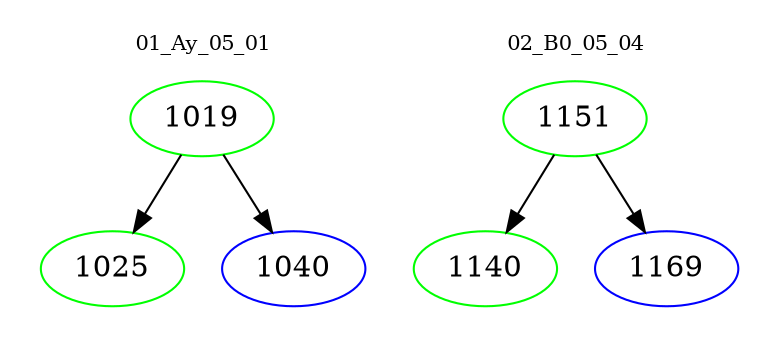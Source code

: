 digraph{
subgraph cluster_0 {
color = white
label = "01_Ay_05_01";
fontsize=10;
T0_1019 [label="1019", color="green"]
T0_1019 -> T0_1025 [color="black"]
T0_1025 [label="1025", color="green"]
T0_1019 -> T0_1040 [color="black"]
T0_1040 [label="1040", color="blue"]
}
subgraph cluster_1 {
color = white
label = "02_B0_05_04";
fontsize=10;
T1_1151 [label="1151", color="green"]
T1_1151 -> T1_1140 [color="black"]
T1_1140 [label="1140", color="green"]
T1_1151 -> T1_1169 [color="black"]
T1_1169 [label="1169", color="blue"]
}
}
